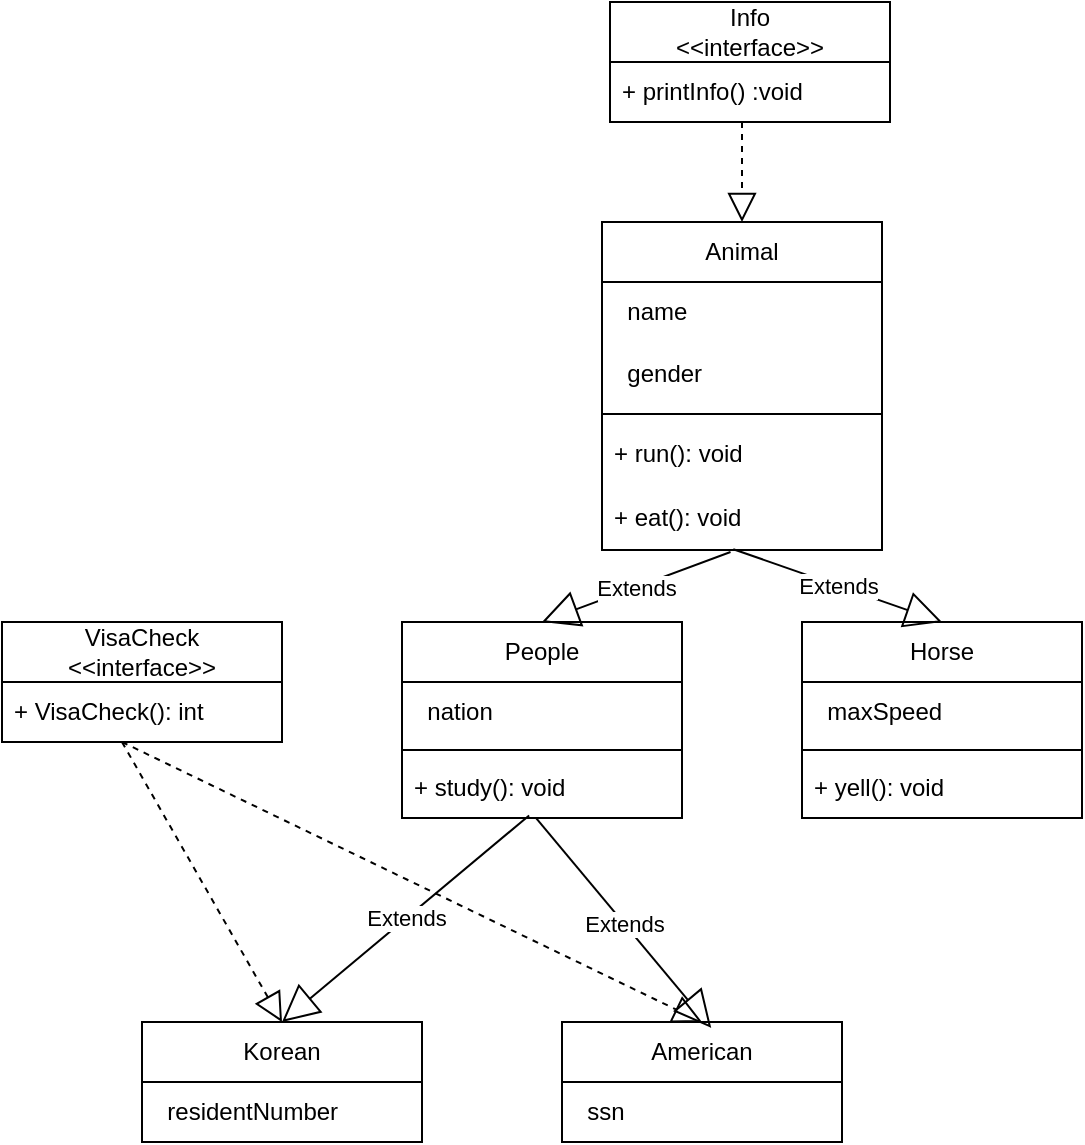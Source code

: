 <mxfile version="24.7.12">
  <diagram name="페이지-1" id="Zv5Ij6wKJFHNJ1OImJ_3">
    <mxGraphModel dx="1941" dy="558" grid="1" gridSize="10" guides="1" tooltips="1" connect="1" arrows="1" fold="1" page="1" pageScale="1" pageWidth="827" pageHeight="1169" math="0" shadow="0">
      <root>
        <mxCell id="0" />
        <mxCell id="1" parent="0" />
        <mxCell id="nY0RogSsPsU7R1XDg2is-2" value="Animal" style="swimlane;fontStyle=0;childLayout=stackLayout;horizontal=1;startSize=30;horizontalStack=0;resizeParent=1;resizeParentMax=0;resizeLast=0;collapsible=1;marginBottom=0;whiteSpace=wrap;html=1;" vertex="1" parent="1">
          <mxGeometry x="200" y="190" width="140" height="164" as="geometry" />
        </mxCell>
        <mxCell id="nY0RogSsPsU7R1XDg2is-4" value="&amp;nbsp; name" style="text;strokeColor=none;fillColor=none;align=left;verticalAlign=middle;spacingLeft=4;spacingRight=4;overflow=hidden;points=[[0,0.5],[1,0.5]];portConstraint=eastwest;rotatable=0;whiteSpace=wrap;html=1;" vertex="1" parent="nY0RogSsPsU7R1XDg2is-2">
          <mxGeometry y="30" width="140" height="30" as="geometry" />
        </mxCell>
        <mxCell id="nY0RogSsPsU7R1XDg2is-11" value="&amp;nbsp; gender" style="text;strokeColor=none;fillColor=none;align=left;verticalAlign=middle;spacingLeft=4;spacingRight=4;overflow=hidden;points=[[0,0.5],[1,0.5]];portConstraint=eastwest;rotatable=0;whiteSpace=wrap;html=1;" vertex="1" parent="nY0RogSsPsU7R1XDg2is-2">
          <mxGeometry y="60" width="140" height="32" as="geometry" />
        </mxCell>
        <mxCell id="nY0RogSsPsU7R1XDg2is-6" value="" style="line;strokeWidth=1;fillColor=none;align=left;verticalAlign=middle;spacingTop=-1;spacingLeft=3;spacingRight=3;rotatable=0;labelPosition=right;points=[];portConstraint=eastwest;strokeColor=inherit;" vertex="1" parent="nY0RogSsPsU7R1XDg2is-2">
          <mxGeometry y="92" width="140" height="8" as="geometry" />
        </mxCell>
        <mxCell id="nY0RogSsPsU7R1XDg2is-12" value="+ run(): void" style="text;strokeColor=none;fillColor=none;align=left;verticalAlign=middle;spacingLeft=4;spacingRight=4;overflow=hidden;points=[[0,0.5],[1,0.5]];portConstraint=eastwest;rotatable=0;whiteSpace=wrap;html=1;" vertex="1" parent="nY0RogSsPsU7R1XDg2is-2">
          <mxGeometry y="100" width="140" height="32" as="geometry" />
        </mxCell>
        <mxCell id="nY0RogSsPsU7R1XDg2is-5" value="+ eat(): void" style="text;strokeColor=none;fillColor=none;align=left;verticalAlign=middle;spacingLeft=4;spacingRight=4;overflow=hidden;points=[[0,0.5],[1,0.5]];portConstraint=eastwest;rotatable=0;whiteSpace=wrap;html=1;" vertex="1" parent="nY0RogSsPsU7R1XDg2is-2">
          <mxGeometry y="132" width="140" height="32" as="geometry" />
        </mxCell>
        <mxCell id="nY0RogSsPsU7R1XDg2is-13" value="Info&lt;div&gt;&amp;lt;&amp;lt;interface&amp;gt;&amp;gt;&lt;/div&gt;" style="swimlane;fontStyle=0;childLayout=stackLayout;horizontal=1;startSize=30;horizontalStack=0;resizeParent=1;resizeParentMax=0;resizeLast=0;collapsible=1;marginBottom=0;whiteSpace=wrap;html=1;" vertex="1" parent="1">
          <mxGeometry x="204" y="80" width="140" height="60" as="geometry" />
        </mxCell>
        <mxCell id="nY0RogSsPsU7R1XDg2is-15" value="+ printInfo() :void" style="text;strokeColor=none;fillColor=none;align=left;verticalAlign=middle;spacingLeft=4;spacingRight=4;overflow=hidden;points=[[0,0.5],[1,0.5]];portConstraint=eastwest;rotatable=0;whiteSpace=wrap;html=1;" vertex="1" parent="nY0RogSsPsU7R1XDg2is-13">
          <mxGeometry y="30" width="140" height="30" as="geometry" />
        </mxCell>
        <mxCell id="nY0RogSsPsU7R1XDg2is-18" value="People" style="swimlane;fontStyle=0;childLayout=stackLayout;horizontal=1;startSize=30;horizontalStack=0;resizeParent=1;resizeParentMax=0;resizeLast=0;collapsible=1;marginBottom=0;whiteSpace=wrap;html=1;" vertex="1" parent="1">
          <mxGeometry x="100" y="390" width="140" height="98" as="geometry" />
        </mxCell>
        <mxCell id="nY0RogSsPsU7R1XDg2is-19" value="&amp;nbsp; nation" style="text;strokeColor=none;fillColor=none;align=left;verticalAlign=middle;spacingLeft=4;spacingRight=4;overflow=hidden;points=[[0,0.5],[1,0.5]];portConstraint=eastwest;rotatable=0;whiteSpace=wrap;html=1;" vertex="1" parent="nY0RogSsPsU7R1XDg2is-18">
          <mxGeometry y="30" width="140" height="30" as="geometry" />
        </mxCell>
        <mxCell id="nY0RogSsPsU7R1XDg2is-40" value="" style="line;strokeWidth=1;fillColor=none;align=left;verticalAlign=middle;spacingTop=-1;spacingLeft=3;spacingRight=3;rotatable=0;labelPosition=right;points=[];portConstraint=eastwest;strokeColor=inherit;" vertex="1" parent="nY0RogSsPsU7R1XDg2is-18">
          <mxGeometry y="60" width="140" height="8" as="geometry" />
        </mxCell>
        <mxCell id="nY0RogSsPsU7R1XDg2is-20" value="+ study(): void" style="text;strokeColor=none;fillColor=none;align=left;verticalAlign=middle;spacingLeft=4;spacingRight=4;overflow=hidden;points=[[0,0.5],[1,0.5]];portConstraint=eastwest;rotatable=0;whiteSpace=wrap;html=1;" vertex="1" parent="nY0RogSsPsU7R1XDg2is-18">
          <mxGeometry y="68" width="140" height="30" as="geometry" />
        </mxCell>
        <mxCell id="nY0RogSsPsU7R1XDg2is-22" value="Horse" style="swimlane;fontStyle=0;childLayout=stackLayout;horizontal=1;startSize=30;horizontalStack=0;resizeParent=1;resizeParentMax=0;resizeLast=0;collapsible=1;marginBottom=0;whiteSpace=wrap;html=1;" vertex="1" parent="1">
          <mxGeometry x="300" y="390" width="140" height="98" as="geometry" />
        </mxCell>
        <mxCell id="nY0RogSsPsU7R1XDg2is-23" value="&amp;nbsp; maxSpeed" style="text;strokeColor=none;fillColor=none;align=left;verticalAlign=middle;spacingLeft=4;spacingRight=4;overflow=hidden;points=[[0,0.5],[1,0.5]];portConstraint=eastwest;rotatable=0;whiteSpace=wrap;html=1;" vertex="1" parent="nY0RogSsPsU7R1XDg2is-22">
          <mxGeometry y="30" width="140" height="30" as="geometry" />
        </mxCell>
        <mxCell id="nY0RogSsPsU7R1XDg2is-41" value="" style="line;strokeWidth=1;fillColor=none;align=left;verticalAlign=middle;spacingTop=-1;spacingLeft=3;spacingRight=3;rotatable=0;labelPosition=right;points=[];portConstraint=eastwest;strokeColor=inherit;" vertex="1" parent="nY0RogSsPsU7R1XDg2is-22">
          <mxGeometry y="60" width="140" height="8" as="geometry" />
        </mxCell>
        <mxCell id="nY0RogSsPsU7R1XDg2is-24" value="+ yell(): void" style="text;strokeColor=none;fillColor=none;align=left;verticalAlign=middle;spacingLeft=4;spacingRight=4;overflow=hidden;points=[[0,0.5],[1,0.5]];portConstraint=eastwest;rotatable=0;whiteSpace=wrap;html=1;" vertex="1" parent="nY0RogSsPsU7R1XDg2is-22">
          <mxGeometry y="68" width="140" height="30" as="geometry" />
        </mxCell>
        <mxCell id="nY0RogSsPsU7R1XDg2is-26" value="Korean" style="swimlane;fontStyle=0;childLayout=stackLayout;horizontal=1;startSize=30;horizontalStack=0;resizeParent=1;resizeParentMax=0;resizeLast=0;collapsible=1;marginBottom=0;whiteSpace=wrap;html=1;" vertex="1" parent="1">
          <mxGeometry x="-30" y="590" width="140" height="60" as="geometry" />
        </mxCell>
        <mxCell id="nY0RogSsPsU7R1XDg2is-27" value="&amp;nbsp; residentNumber" style="text;strokeColor=none;fillColor=none;align=left;verticalAlign=middle;spacingLeft=4;spacingRight=4;overflow=hidden;points=[[0,0.5],[1,0.5]];portConstraint=eastwest;rotatable=0;whiteSpace=wrap;html=1;" vertex="1" parent="nY0RogSsPsU7R1XDg2is-26">
          <mxGeometry y="30" width="140" height="30" as="geometry" />
        </mxCell>
        <mxCell id="nY0RogSsPsU7R1XDg2is-30" value="American" style="swimlane;fontStyle=0;childLayout=stackLayout;horizontal=1;startSize=30;horizontalStack=0;resizeParent=1;resizeParentMax=0;resizeLast=0;collapsible=1;marginBottom=0;whiteSpace=wrap;html=1;" vertex="1" parent="1">
          <mxGeometry x="180" y="590" width="140" height="60" as="geometry" />
        </mxCell>
        <mxCell id="nY0RogSsPsU7R1XDg2is-31" value="&amp;nbsp; ssn" style="text;strokeColor=none;fillColor=none;align=left;verticalAlign=middle;spacingLeft=4;spacingRight=4;overflow=hidden;points=[[0,0.5],[1,0.5]];portConstraint=eastwest;rotatable=0;whiteSpace=wrap;html=1;" vertex="1" parent="nY0RogSsPsU7R1XDg2is-30">
          <mxGeometry y="30" width="140" height="30" as="geometry" />
        </mxCell>
        <mxCell id="nY0RogSsPsU7R1XDg2is-34" value="VisaCheck&lt;br&gt;&amp;lt;&amp;lt;interface&amp;gt;&amp;gt;" style="swimlane;fontStyle=0;childLayout=stackLayout;horizontal=1;startSize=30;horizontalStack=0;resizeParent=1;resizeParentMax=0;resizeLast=0;collapsible=1;marginBottom=0;whiteSpace=wrap;html=1;" vertex="1" parent="1">
          <mxGeometry x="-100" y="390" width="140" height="60" as="geometry" />
        </mxCell>
        <mxCell id="nY0RogSsPsU7R1XDg2is-35" value="+&amp;nbsp;VisaCheck(): int" style="text;strokeColor=none;fillColor=none;align=left;verticalAlign=middle;spacingLeft=4;spacingRight=4;overflow=hidden;points=[[0,0.5],[1,0.5]];portConstraint=eastwest;rotatable=0;whiteSpace=wrap;html=1;" vertex="1" parent="nY0RogSsPsU7R1XDg2is-34">
          <mxGeometry y="30" width="140" height="30" as="geometry" />
        </mxCell>
        <mxCell id="nY0RogSsPsU7R1XDg2is-39" value="" style="endArrow=block;dashed=1;endFill=0;endSize=12;html=1;rounded=0;entryX=0.5;entryY=0;entryDx=0;entryDy=0;" edge="1" parent="1" target="nY0RogSsPsU7R1XDg2is-2">
          <mxGeometry width="160" relative="1" as="geometry">
            <mxPoint x="270" y="140" as="sourcePoint" />
            <mxPoint x="490" y="340" as="targetPoint" />
          </mxGeometry>
        </mxCell>
        <mxCell id="nY0RogSsPsU7R1XDg2is-42" value="Extends" style="endArrow=block;endSize=16;endFill=0;html=1;rounded=0;exitX=0.459;exitY=1.031;exitDx=0;exitDy=0;exitPerimeter=0;entryX=0.5;entryY=0;entryDx=0;entryDy=0;" edge="1" parent="1" source="nY0RogSsPsU7R1XDg2is-5" target="nY0RogSsPsU7R1XDg2is-18">
          <mxGeometry width="160" relative="1" as="geometry">
            <mxPoint x="220" y="380" as="sourcePoint" />
            <mxPoint x="380" y="380" as="targetPoint" />
          </mxGeometry>
        </mxCell>
        <mxCell id="nY0RogSsPsU7R1XDg2is-43" value="Extends" style="endArrow=block;endSize=16;endFill=0;html=1;rounded=0;exitX=0.469;exitY=0.988;exitDx=0;exitDy=0;exitPerimeter=0;entryX=0.5;entryY=0;entryDx=0;entryDy=0;" edge="1" parent="1" source="nY0RogSsPsU7R1XDg2is-5" target="nY0RogSsPsU7R1XDg2is-22">
          <mxGeometry width="160" relative="1" as="geometry">
            <mxPoint x="274" y="365" as="sourcePoint" />
            <mxPoint x="180" y="400" as="targetPoint" />
          </mxGeometry>
        </mxCell>
        <mxCell id="nY0RogSsPsU7R1XDg2is-44" value="Extends" style="endArrow=block;endSize=16;endFill=0;html=1;rounded=0;exitX=0.454;exitY=0.957;exitDx=0;exitDy=0;exitPerimeter=0;entryX=0.5;entryY=0;entryDx=0;entryDy=0;" edge="1" parent="1" source="nY0RogSsPsU7R1XDg2is-20" target="nY0RogSsPsU7R1XDg2is-26">
          <mxGeometry width="160" relative="1" as="geometry">
            <mxPoint x="134" y="550" as="sourcePoint" />
            <mxPoint x="40" y="585" as="targetPoint" />
          </mxGeometry>
        </mxCell>
        <mxCell id="nY0RogSsPsU7R1XDg2is-46" value="Extends" style="endArrow=block;endSize=16;endFill=0;html=1;rounded=0;entryX=0.533;entryY=0.049;entryDx=0;entryDy=0;entryPerimeter=0;exitX=0.479;exitY=1.003;exitDx=0;exitDy=0;exitPerimeter=0;" edge="1" parent="1" source="nY0RogSsPsU7R1XDg2is-20" target="nY0RogSsPsU7R1XDg2is-30">
          <mxGeometry width="160" relative="1" as="geometry">
            <mxPoint x="160" y="490" as="sourcePoint" />
            <mxPoint x="50" y="600" as="targetPoint" />
          </mxGeometry>
        </mxCell>
        <mxCell id="nY0RogSsPsU7R1XDg2is-48" value="" style="endArrow=block;dashed=1;endFill=0;endSize=12;html=1;rounded=0;" edge="1" parent="1">
          <mxGeometry width="160" relative="1" as="geometry">
            <mxPoint x="-40" y="450" as="sourcePoint" />
            <mxPoint x="250" y="590" as="targetPoint" />
          </mxGeometry>
        </mxCell>
        <mxCell id="nY0RogSsPsU7R1XDg2is-49" value="" style="endArrow=block;dashed=1;endFill=0;endSize=12;html=1;rounded=0;" edge="1" parent="1">
          <mxGeometry width="160" relative="1" as="geometry">
            <mxPoint x="-40" y="450" as="sourcePoint" />
            <mxPoint x="40" y="590" as="targetPoint" />
          </mxGeometry>
        </mxCell>
      </root>
    </mxGraphModel>
  </diagram>
</mxfile>
